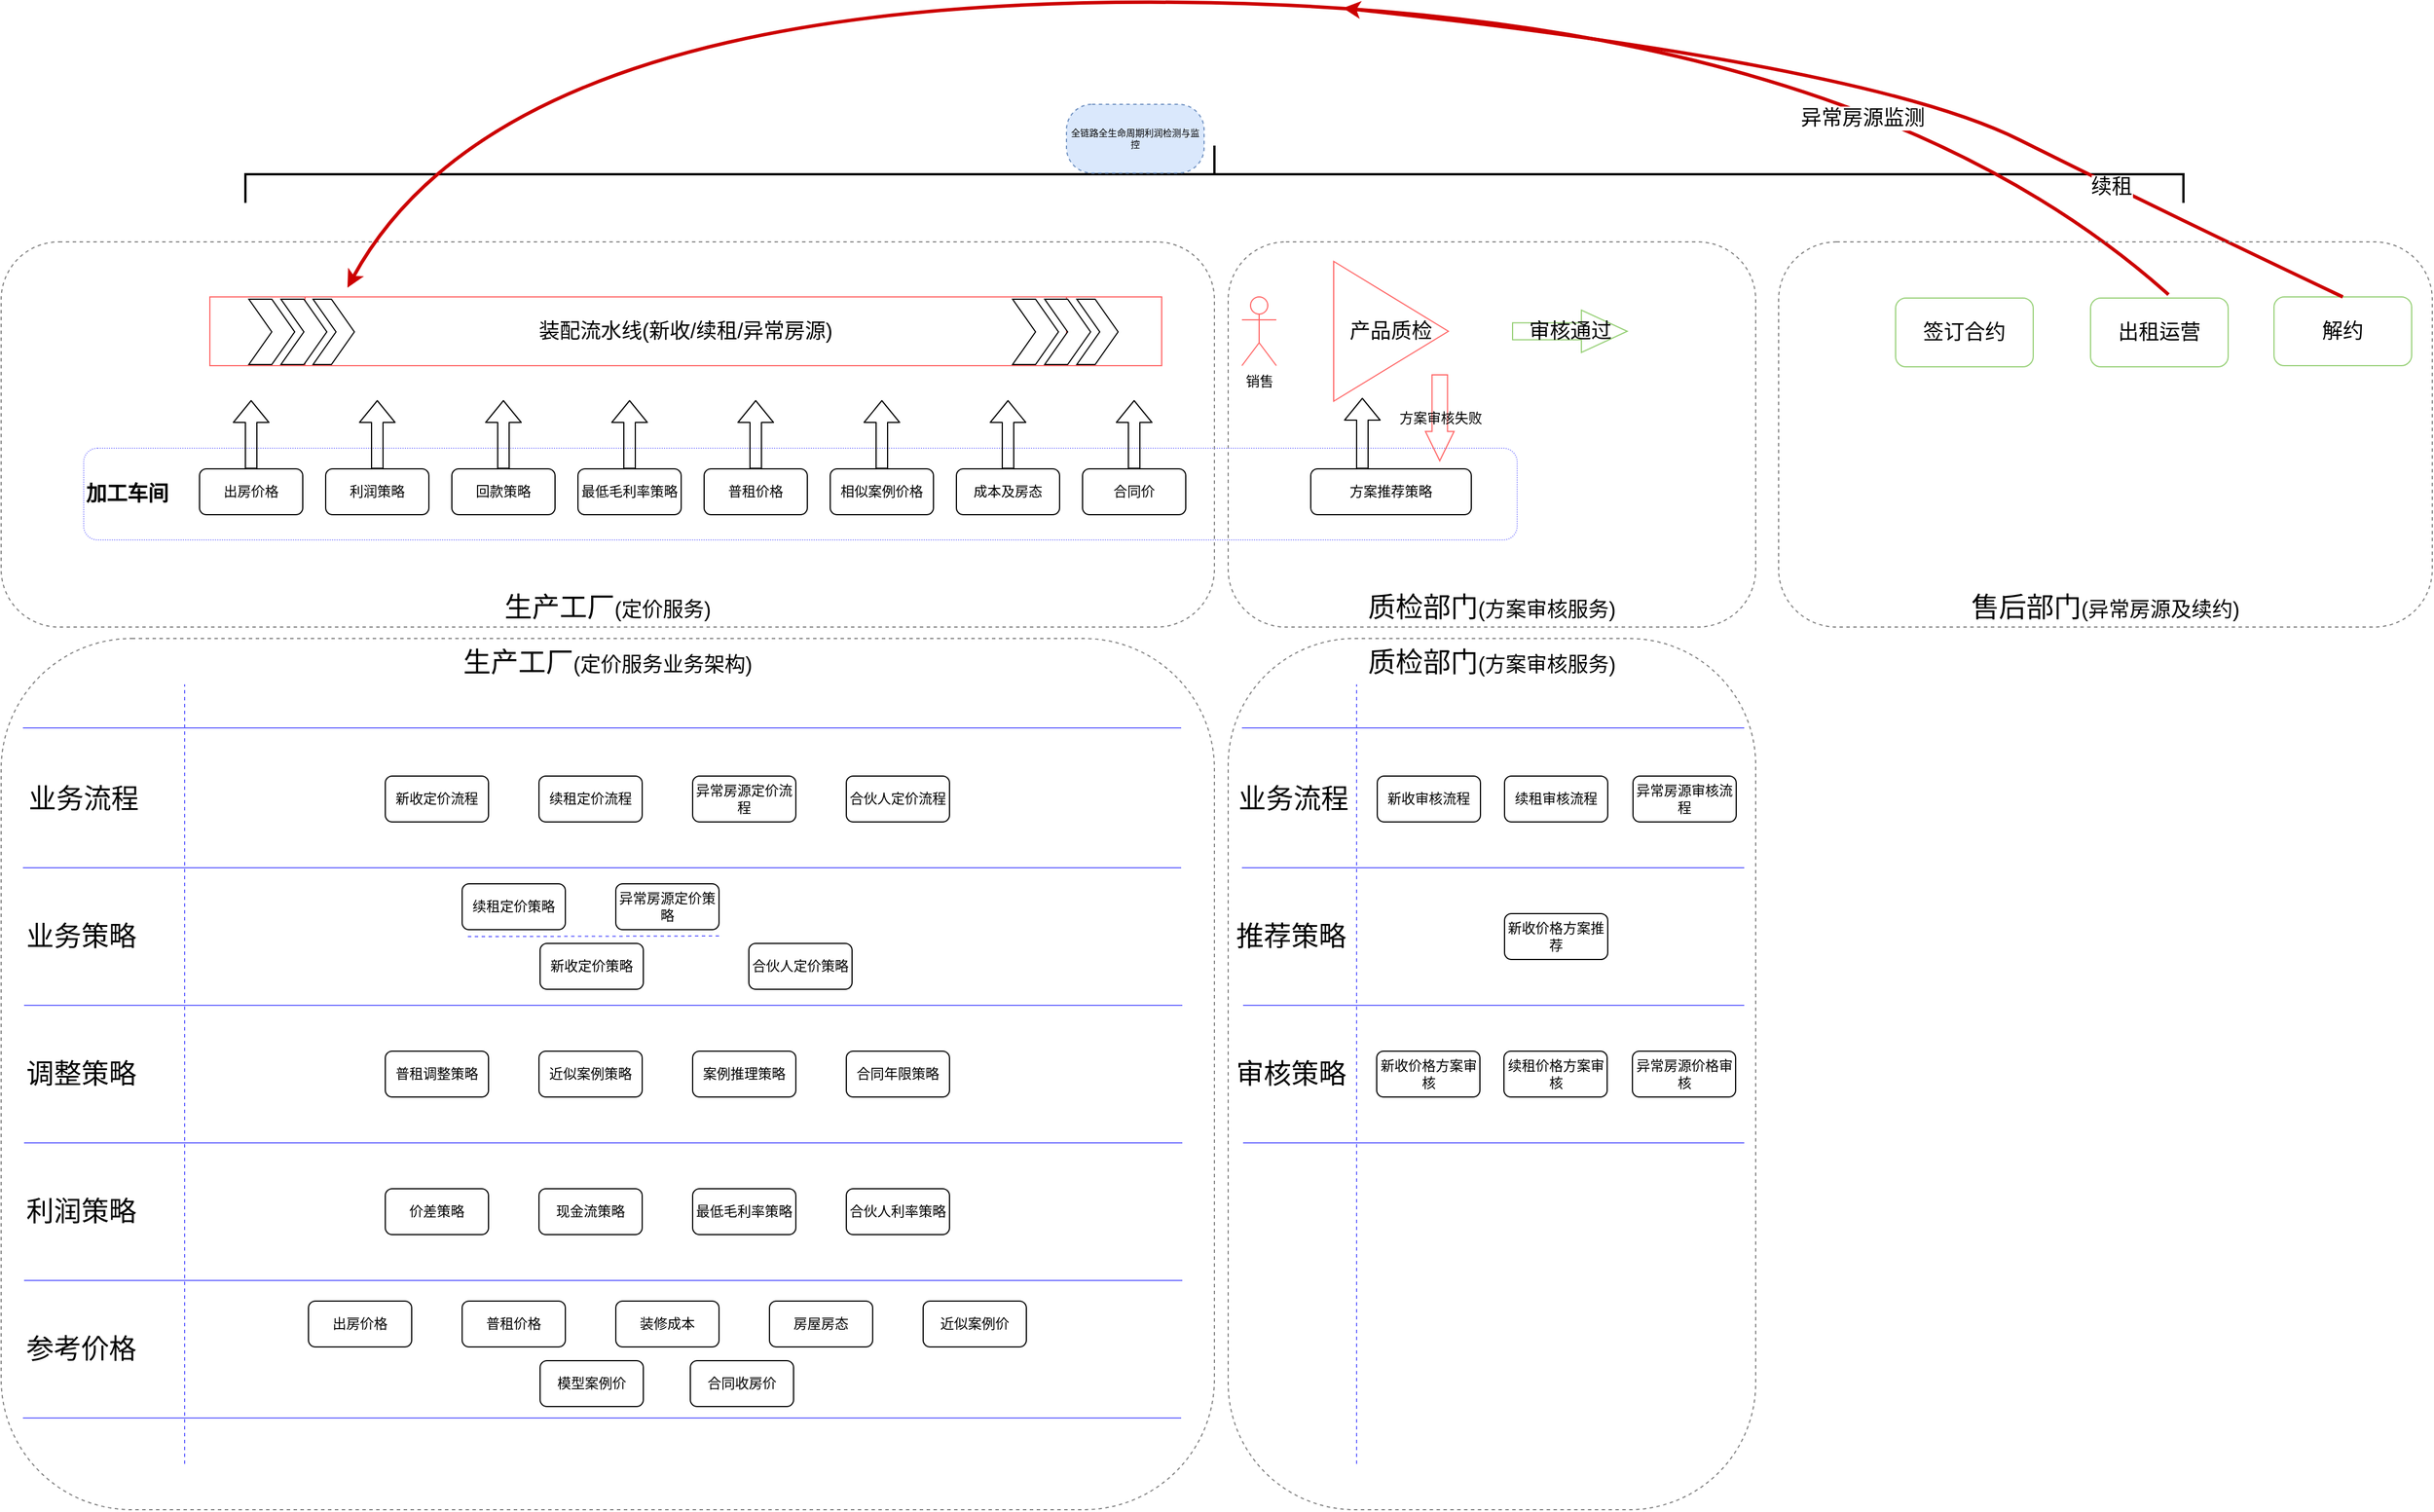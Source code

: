 <mxfile version="12.3.7" type="github" pages="1">
  <diagram id="HB1foXao_2k8xeVR197A" name="Page-1">
    <mxGraphModel dx="1261" dy="727" grid="1" gridSize="10" guides="1" tooltips="1" connect="1" arrows="1" fold="1" page="1" pageScale="1" pageWidth="2339" pageHeight="3300" math="0" shadow="0">
      <root>
        <mxCell id="0"/>
        <mxCell id="1" parent="0"/>
        <mxCell id="-rSRdJJcapElQBQnEtXR-94" value="&lt;div&gt;&lt;font style=&quot;font-size: 24px&quot;&gt;生产工厂&lt;/font&gt;&lt;span style=&quot;font-size: 18px&quot;&gt;(定价服务业务架构)&lt;/span&gt;&lt;/div&gt;" style="rounded=1;whiteSpace=wrap;html=1;strokeColor=#808080;strokeWidth=1;fillColor=none;dashed=1;align=center;verticalAlign=top;" vertex="1" parent="1">
          <mxGeometry x="58" y="1120" width="1058" height="760" as="geometry"/>
        </mxCell>
        <mxCell id="-rSRdJJcapElQBQnEtXR-48" value="&lt;div&gt;&lt;font style=&quot;font-size: 24px&quot;&gt;生产工厂&lt;/font&gt;&lt;span style=&quot;font-size: 18px&quot;&gt;(定价服务)&lt;/span&gt;&lt;/div&gt;" style="rounded=1;whiteSpace=wrap;html=1;strokeColor=#808080;strokeWidth=1;fillColor=none;dashed=1;align=center;verticalAlign=bottom;" vertex="1" parent="1">
          <mxGeometry x="58" y="774" width="1058" height="336" as="geometry"/>
        </mxCell>
        <mxCell id="-rSRdJJcapElQBQnEtXR-54" value="&lt;div&gt;&lt;span style=&quot;font-size: 24px&quot;&gt;质检部门&lt;/span&gt;&lt;span style=&quot;font-size: 18px&quot;&gt;(方案审核服务)&lt;/span&gt;&lt;/div&gt;" style="rounded=1;whiteSpace=wrap;html=1;strokeColor=#808080;strokeWidth=1;fillColor=none;dashed=1;align=center;verticalAlign=bottom;" vertex="1" parent="1">
          <mxGeometry x="1128" y="774" width="460" height="336" as="geometry"/>
        </mxCell>
        <mxCell id="-rSRdJJcapElQBQnEtXR-15" value="&lt;h2&gt;&lt;span&gt;加工车间&lt;/span&gt;&lt;/h2&gt;" style="rounded=1;whiteSpace=wrap;html=1;dashed=1;dashPattern=1 1;strokeWidth=1;strokeColor=#9999FF;fillColor=none;align=left;" vertex="1" parent="1">
          <mxGeometry x="130" y="954" width="1250" height="80" as="geometry"/>
        </mxCell>
        <mxCell id="-rSRdJJcapElQBQnEtXR-1" value="利润策略" style="rounded=1;whiteSpace=wrap;html=1;" vertex="1" parent="1">
          <mxGeometry x="341" y="972" width="90" height="40" as="geometry"/>
        </mxCell>
        <mxCell id="-rSRdJJcapElQBQnEtXR-2" value="回款策略" style="rounded=1;whiteSpace=wrap;html=1;" vertex="1" parent="1">
          <mxGeometry x="451" y="972" width="90" height="40" as="geometry"/>
        </mxCell>
        <mxCell id="-rSRdJJcapElQBQnEtXR-3" value="出房价格" style="rounded=1;whiteSpace=wrap;html=1;" vertex="1" parent="1">
          <mxGeometry x="231" y="972" width="90" height="40" as="geometry"/>
        </mxCell>
        <mxCell id="-rSRdJJcapElQBQnEtXR-4" value="最低毛利率策略" style="rounded=1;whiteSpace=wrap;html=1;" vertex="1" parent="1">
          <mxGeometry x="561" y="972" width="90" height="40" as="geometry"/>
        </mxCell>
        <mxCell id="-rSRdJJcapElQBQnEtXR-5" value="" style="shape=flexArrow;endArrow=classic;html=1;" edge="1" parent="1">
          <mxGeometry width="50" height="50" relative="1" as="geometry">
            <mxPoint x="276" y="972" as="sourcePoint"/>
            <mxPoint x="276" y="912" as="targetPoint"/>
          </mxGeometry>
        </mxCell>
        <mxCell id="-rSRdJJcapElQBQnEtXR-6" value="" style="shape=flexArrow;endArrow=classic;html=1;" edge="1" parent="1">
          <mxGeometry width="50" height="50" relative="1" as="geometry">
            <mxPoint x="386" y="972" as="sourcePoint"/>
            <mxPoint x="386" y="912" as="targetPoint"/>
          </mxGeometry>
        </mxCell>
        <mxCell id="-rSRdJJcapElQBQnEtXR-7" value="" style="shape=flexArrow;endArrow=classic;html=1;" edge="1" parent="1">
          <mxGeometry width="50" height="50" relative="1" as="geometry">
            <mxPoint x="496" y="972" as="sourcePoint"/>
            <mxPoint x="496" y="912" as="targetPoint"/>
          </mxGeometry>
        </mxCell>
        <mxCell id="-rSRdJJcapElQBQnEtXR-8" value="" style="shape=flexArrow;endArrow=classic;html=1;" edge="1" parent="1">
          <mxGeometry width="50" height="50" relative="1" as="geometry">
            <mxPoint x="606" y="972" as="sourcePoint"/>
            <mxPoint x="606" y="912" as="targetPoint"/>
          </mxGeometry>
        </mxCell>
        <mxCell id="-rSRdJJcapElQBQnEtXR-9" value="普租价格" style="rounded=1;whiteSpace=wrap;html=1;" vertex="1" parent="1">
          <mxGeometry x="671" y="972" width="90" height="40" as="geometry"/>
        </mxCell>
        <mxCell id="-rSRdJJcapElQBQnEtXR-10" value="" style="shape=flexArrow;endArrow=classic;html=1;" edge="1" parent="1">
          <mxGeometry width="50" height="50" relative="1" as="geometry">
            <mxPoint x="716" y="972" as="sourcePoint"/>
            <mxPoint x="716" y="912" as="targetPoint"/>
          </mxGeometry>
        </mxCell>
        <mxCell id="-rSRdJJcapElQBQnEtXR-11" value="相似案例价格" style="rounded=1;whiteSpace=wrap;html=1;" vertex="1" parent="1">
          <mxGeometry x="781" y="972" width="90" height="40" as="geometry"/>
        </mxCell>
        <mxCell id="-rSRdJJcapElQBQnEtXR-12" value="" style="shape=flexArrow;endArrow=classic;html=1;" edge="1" parent="1">
          <mxGeometry width="50" height="50" relative="1" as="geometry">
            <mxPoint x="826" y="972" as="sourcePoint"/>
            <mxPoint x="826" y="912" as="targetPoint"/>
          </mxGeometry>
        </mxCell>
        <mxCell id="-rSRdJJcapElQBQnEtXR-13" value="成本及房态" style="rounded=1;whiteSpace=wrap;html=1;" vertex="1" parent="1">
          <mxGeometry x="891" y="972" width="90" height="40" as="geometry"/>
        </mxCell>
        <mxCell id="-rSRdJJcapElQBQnEtXR-14" value="" style="shape=flexArrow;endArrow=classic;html=1;" edge="1" parent="1">
          <mxGeometry width="50" height="50" relative="1" as="geometry">
            <mxPoint x="936" y="972" as="sourcePoint"/>
            <mxPoint x="936" y="912" as="targetPoint"/>
          </mxGeometry>
        </mxCell>
        <mxCell id="-rSRdJJcapElQBQnEtXR-17" value="合同价" style="rounded=1;whiteSpace=wrap;html=1;" vertex="1" parent="1">
          <mxGeometry x="1001" y="972" width="90" height="40" as="geometry"/>
        </mxCell>
        <mxCell id="-rSRdJJcapElQBQnEtXR-18" value="" style="shape=flexArrow;endArrow=classic;html=1;" edge="1" parent="1">
          <mxGeometry width="50" height="50" relative="1" as="geometry">
            <mxPoint x="1046" y="972" as="sourcePoint"/>
            <mxPoint x="1046" y="912" as="targetPoint"/>
          </mxGeometry>
        </mxCell>
        <mxCell id="-rSRdJJcapElQBQnEtXR-19" value="&lt;font style=&quot;font-size: 18px&quot;&gt;装配流水线(新收/续租/异常房源)&lt;/font&gt;" style="shape=process;whiteSpace=wrap;html=1;backgroundOutline=1;strokeColor=#FF6666;strokeWidth=1;fillColor=none;" vertex="1" parent="1">
          <mxGeometry x="240" y="822" width="830" height="60" as="geometry"/>
        </mxCell>
        <mxCell id="-rSRdJJcapElQBQnEtXR-21" value="" style="swimlane;childLayout=stackLayout;horizontal=1;fillColor=none;horizontalStack=1;resizeParent=1;resizeParentMax=0;resizeLast=0;collapsible=0;strokeColor=none;stackBorder=10;stackSpacing=-12;resizable=1;align=center;points=[];fontColor=#000000;" vertex="1" parent="1">
          <mxGeometry x="264" y="791" width="112" height="100" as="geometry"/>
        </mxCell>
        <mxCell id="-rSRdJJcapElQBQnEtXR-22" value="" style="shape=step;perimeter=stepPerimeter;fixedSize=1;points=[];" vertex="1" parent="-rSRdJJcapElQBQnEtXR-21">
          <mxGeometry x="10" y="33" width="40" height="57" as="geometry"/>
        </mxCell>
        <mxCell id="-rSRdJJcapElQBQnEtXR-23" value="" style="shape=step;perimeter=stepPerimeter;fixedSize=1;points=[];size=20;" vertex="1" parent="-rSRdJJcapElQBQnEtXR-21">
          <mxGeometry x="38" y="33" width="40" height="57" as="geometry"/>
        </mxCell>
        <mxCell id="-rSRdJJcapElQBQnEtXR-24" value="" style="shape=step;perimeter=stepPerimeter;fixedSize=1;points=[];" vertex="1" parent="-rSRdJJcapElQBQnEtXR-21">
          <mxGeometry x="66" y="33" width="36" height="57" as="geometry"/>
        </mxCell>
        <mxCell id="-rSRdJJcapElQBQnEtXR-25" value="" style="swimlane;childLayout=stackLayout;horizontal=1;fillColor=none;horizontalStack=1;resizeParent=1;resizeParentMax=0;resizeLast=0;collapsible=0;strokeColor=none;stackBorder=10;stackSpacing=-12;resizable=1;align=center;points=[];fontColor=#000000;" vertex="1" parent="1">
          <mxGeometry x="930" y="791" width="112" height="100" as="geometry"/>
        </mxCell>
        <mxCell id="-rSRdJJcapElQBQnEtXR-26" value="" style="shape=step;perimeter=stepPerimeter;fixedSize=1;points=[];" vertex="1" parent="-rSRdJJcapElQBQnEtXR-25">
          <mxGeometry x="10" y="33" width="40" height="57" as="geometry"/>
        </mxCell>
        <mxCell id="-rSRdJJcapElQBQnEtXR-27" value="" style="shape=step;perimeter=stepPerimeter;fixedSize=1;points=[];size=20;" vertex="1" parent="-rSRdJJcapElQBQnEtXR-25">
          <mxGeometry x="38" y="33" width="40" height="57" as="geometry"/>
        </mxCell>
        <mxCell id="-rSRdJJcapElQBQnEtXR-28" value="" style="shape=step;perimeter=stepPerimeter;fixedSize=1;points=[];" vertex="1" parent="-rSRdJJcapElQBQnEtXR-25">
          <mxGeometry x="66" y="33" width="36" height="57" as="geometry"/>
        </mxCell>
        <mxCell id="-rSRdJJcapElQBQnEtXR-29" value="&lt;font style=&quot;font-size: 18px&quot;&gt;产品质检&lt;br&gt;&lt;/font&gt;" style="triangle;whiteSpace=wrap;html=1;strokeColor=#FF6666;strokeWidth=1;fillColor=none;" vertex="1" parent="1">
          <mxGeometry x="1220" y="791" width="100" height="122" as="geometry"/>
        </mxCell>
        <mxCell id="-rSRdJJcapElQBQnEtXR-32" value="销售" style="shape=umlActor;verticalLabelPosition=bottom;labelBackgroundColor=#ffffff;verticalAlign=top;html=1;strokeColor=#FF6666;strokeWidth=1;fillColor=none;" vertex="1" parent="1">
          <mxGeometry x="1140" y="822" width="30" height="60" as="geometry"/>
        </mxCell>
        <mxCell id="-rSRdJJcapElQBQnEtXR-33" value="方案推荐策略" style="rounded=1;whiteSpace=wrap;html=1;" vertex="1" parent="1">
          <mxGeometry x="1200" y="972" width="140" height="40" as="geometry"/>
        </mxCell>
        <mxCell id="-rSRdJJcapElQBQnEtXR-34" value="" style="shape=flexArrow;endArrow=classic;html=1;" edge="1" parent="1">
          <mxGeometry width="50" height="50" relative="1" as="geometry">
            <mxPoint x="1245" y="972" as="sourcePoint"/>
            <mxPoint x="1245" y="910" as="targetPoint"/>
          </mxGeometry>
        </mxCell>
        <mxCell id="-rSRdJJcapElQBQnEtXR-36" value="方案审核失败" style="html=1;shadow=0;dashed=0;align=center;verticalAlign=middle;shape=mxgraph.arrows2.arrow;dy=0.46;dx=25.67;direction=south;notch=0;strokeColor=#FF6666;strokeWidth=1;fillColor=none;" vertex="1" parent="1">
          <mxGeometry x="1300" y="890" width="25" height="75" as="geometry"/>
        </mxCell>
        <mxCell id="-rSRdJJcapElQBQnEtXR-37" value="&lt;font style=&quot;font-size: 18px&quot;&gt;审核通过&lt;/font&gt;" style="html=1;shadow=0;dashed=0;align=center;verticalAlign=middle;shape=mxgraph.arrows2.arrow;dy=0.6;dx=40;notch=0;strokeColor=#97D077;strokeWidth=1;fillColor=none;" vertex="1" parent="1">
          <mxGeometry x="1376" y="833.5" width="100" height="37" as="geometry"/>
        </mxCell>
        <mxCell id="-rSRdJJcapElQBQnEtXR-38" value="&lt;font style=&quot;font-size: 18px&quot;&gt;签订合约&lt;/font&gt;" style="rounded=1;whiteSpace=wrap;html=1;strokeColor=#97D077;strokeWidth=1;fillColor=none;" vertex="1" parent="1">
          <mxGeometry x="1710" y="823" width="120" height="60" as="geometry"/>
        </mxCell>
        <mxCell id="-rSRdJJcapElQBQnEtXR-39" value="&lt;font style=&quot;font-size: 18px&quot;&gt;出租运营&lt;/font&gt;" style="rounded=1;whiteSpace=wrap;html=1;strokeColor=#97D077;strokeWidth=1;fillColor=none;" vertex="1" parent="1">
          <mxGeometry x="1880" y="823" width="120" height="60" as="geometry"/>
        </mxCell>
        <mxCell id="-rSRdJJcapElQBQnEtXR-40" value="&lt;font style=&quot;font-size: 18px&quot;&gt;解约&lt;/font&gt;" style="rounded=1;whiteSpace=wrap;html=1;strokeColor=#97D077;strokeWidth=1;fillColor=none;" vertex="1" parent="1">
          <mxGeometry x="2040" y="822" width="120" height="60" as="geometry"/>
        </mxCell>
        <mxCell id="-rSRdJJcapElQBQnEtXR-41" value="" style="strokeWidth=2;html=1;shape=mxgraph.flowchart.annotation_2;align=center;labelPosition=center;pointerEvents=1;fillColor=none;rotation=90;verticalLabelPosition=middle;verticalAlign=middle;" vertex="1" parent="1">
          <mxGeometry x="1091" y="-130" width="50" height="1690" as="geometry"/>
        </mxCell>
        <mxCell id="-rSRdJJcapElQBQnEtXR-44" value="" style="curved=1;endArrow=classic;html=1;entryX=0.857;entryY=0.23;entryDx=0;entryDy=0;entryPerimeter=0;strokeWidth=3;strokeColor=#CC0000;" edge="1" parent="1" target="-rSRdJJcapElQBQnEtXR-21">
          <mxGeometry width="50" height="50" relative="1" as="geometry">
            <mxPoint x="1948" y="820" as="sourcePoint"/>
            <mxPoint x="228" y="780" as="targetPoint"/>
            <Array as="points">
              <mxPoint x="1668" y="570"/>
              <mxPoint x="498" y="560"/>
            </Array>
          </mxGeometry>
        </mxCell>
        <mxCell id="-rSRdJJcapElQBQnEtXR-45" value="&lt;font style=&quot;font-size: 18px&quot;&gt;异常房源监测&lt;/font&gt;" style="text;html=1;align=center;verticalAlign=middle;resizable=0;points=[];;labelBackgroundColor=#ffffff;" vertex="1" connectable="0" parent="-rSRdJJcapElQBQnEtXR-44">
          <mxGeometry x="-0.001" y="3" relative="1" as="geometry">
            <mxPoint x="554" y="97" as="offset"/>
          </mxGeometry>
        </mxCell>
        <mxCell id="-rSRdJJcapElQBQnEtXR-46" value="" style="curved=1;endArrow=classic;html=1;strokeColor=#CC0000;strokeWidth=3;exitX=0.5;exitY=0;exitDx=0;exitDy=0;" edge="1" parent="1" source="-rSRdJJcapElQBQnEtXR-40">
          <mxGeometry width="50" height="50" relative="1" as="geometry">
            <mxPoint x="1898" y="750" as="sourcePoint"/>
            <mxPoint x="1228" y="570" as="targetPoint"/>
            <Array as="points">
              <mxPoint x="1948" y="750"/>
              <mxPoint x="1688" y="620"/>
            </Array>
          </mxGeometry>
        </mxCell>
        <mxCell id="-rSRdJJcapElQBQnEtXR-47" value="&lt;font style=&quot;font-size: 18px&quot;&gt;续租&lt;/font&gt;" style="text;html=1;align=center;verticalAlign=middle;resizable=0;points=[];;labelBackgroundColor=#ffffff;" vertex="1" connectable="0" parent="-rSRdJJcapElQBQnEtXR-46">
          <mxGeometry x="-0.512" y="1" relative="1" as="geometry">
            <mxPoint x="1" as="offset"/>
          </mxGeometry>
        </mxCell>
        <mxCell id="-rSRdJJcapElQBQnEtXR-55" value="&lt;div&gt;&lt;span style=&quot;font-size: 24px&quot;&gt;售后部门&lt;/span&gt;&lt;span style=&quot;font-size: 18px&quot;&gt;(异常房源及续约)&lt;/span&gt;&lt;/div&gt;" style="rounded=1;whiteSpace=wrap;html=1;strokeColor=#808080;strokeWidth=1;fillColor=none;dashed=1;align=center;verticalAlign=bottom;" vertex="1" parent="1">
          <mxGeometry x="1608" y="774" width="570" height="336" as="geometry"/>
        </mxCell>
        <mxCell id="-rSRdJJcapElQBQnEtXR-56" value="" style="endArrow=none;html=1;strokeColor=#6666FF;strokeWidth=1;fontSize=2;" edge="1" parent="1">
          <mxGeometry width="50" height="50" relative="1" as="geometry">
            <mxPoint x="77" y="1198" as="sourcePoint"/>
            <mxPoint x="1087" y="1198" as="targetPoint"/>
          </mxGeometry>
        </mxCell>
        <mxCell id="-rSRdJJcapElQBQnEtXR-57" value="" style="endArrow=none;html=1;strokeColor=#6666FF;strokeWidth=1;fontSize=2;" edge="1" parent="1">
          <mxGeometry width="50" height="50" relative="1" as="geometry">
            <mxPoint x="77" y="1320" as="sourcePoint"/>
            <mxPoint x="1087" y="1320" as="targetPoint"/>
          </mxGeometry>
        </mxCell>
        <mxCell id="-rSRdJJcapElQBQnEtXR-58" value="" style="endArrow=none;html=1;strokeColor=#6666FF;strokeWidth=1;fontSize=2;" edge="1" parent="1">
          <mxGeometry width="50" height="50" relative="1" as="geometry">
            <mxPoint x="78" y="1440" as="sourcePoint"/>
            <mxPoint x="1088" y="1440" as="targetPoint"/>
          </mxGeometry>
        </mxCell>
        <mxCell id="-rSRdJJcapElQBQnEtXR-59" value="" style="endArrow=none;html=1;strokeColor=#6666FF;strokeWidth=1;fontSize=2;" edge="1" parent="1">
          <mxGeometry width="50" height="50" relative="1" as="geometry">
            <mxPoint x="78" y="1560" as="sourcePoint"/>
            <mxPoint x="1088" y="1560" as="targetPoint"/>
          </mxGeometry>
        </mxCell>
        <mxCell id="-rSRdJJcapElQBQnEtXR-60" value="" style="endArrow=none;html=1;strokeColor=#6666FF;strokeWidth=1;fontSize=2;" edge="1" parent="1">
          <mxGeometry width="50" height="50" relative="1" as="geometry">
            <mxPoint x="78" y="1680" as="sourcePoint"/>
            <mxPoint x="1088" y="1680" as="targetPoint"/>
          </mxGeometry>
        </mxCell>
        <mxCell id="-rSRdJJcapElQBQnEtXR-61" value="" style="endArrow=none;html=1;strokeColor=#6666FF;strokeWidth=1;fontSize=2;" edge="1" parent="1">
          <mxGeometry width="50" height="50" relative="1" as="geometry">
            <mxPoint x="77" y="1800" as="sourcePoint"/>
            <mxPoint x="1087" y="1800" as="targetPoint"/>
          </mxGeometry>
        </mxCell>
        <mxCell id="-rSRdJJcapElQBQnEtXR-64" value="" style="endArrow=none;dashed=1;html=1;strokeColor=#6666FF;strokeWidth=1;fontSize=2;" edge="1" parent="1">
          <mxGeometry width="50" height="50" relative="1" as="geometry">
            <mxPoint x="218" y="1840" as="sourcePoint"/>
            <mxPoint x="218" y="1160" as="targetPoint"/>
          </mxGeometry>
        </mxCell>
        <mxCell id="-rSRdJJcapElQBQnEtXR-65" value="出房价格" style="rounded=1;whiteSpace=wrap;html=1;" vertex="1" parent="1">
          <mxGeometry x="326" y="1698" width="90" height="40" as="geometry"/>
        </mxCell>
        <mxCell id="-rSRdJJcapElQBQnEtXR-66" value="普租价格" style="rounded=1;whiteSpace=wrap;html=1;" vertex="1" parent="1">
          <mxGeometry x="460" y="1698" width="90" height="40" as="geometry"/>
        </mxCell>
        <mxCell id="-rSRdJJcapElQBQnEtXR-67" value="装修成本" style="rounded=1;whiteSpace=wrap;html=1;" vertex="1" parent="1">
          <mxGeometry x="594" y="1698" width="90" height="40" as="geometry"/>
        </mxCell>
        <mxCell id="-rSRdJJcapElQBQnEtXR-68" value="房屋房态" style="rounded=1;whiteSpace=wrap;html=1;" vertex="1" parent="1">
          <mxGeometry x="728" y="1698" width="90" height="40" as="geometry"/>
        </mxCell>
        <mxCell id="-rSRdJJcapElQBQnEtXR-69" value="近似案例价" style="rounded=1;whiteSpace=wrap;html=1;" vertex="1" parent="1">
          <mxGeometry x="862" y="1698" width="90" height="40" as="geometry"/>
        </mxCell>
        <mxCell id="-rSRdJJcapElQBQnEtXR-70" value="模型案例价" style="rounded=1;whiteSpace=wrap;html=1;" vertex="1" parent="1">
          <mxGeometry x="528" y="1750" width="90" height="40" as="geometry"/>
        </mxCell>
        <mxCell id="-rSRdJJcapElQBQnEtXR-71" value="合同收房价" style="rounded=1;whiteSpace=wrap;html=1;" vertex="1" parent="1">
          <mxGeometry x="659" y="1750" width="90" height="40" as="geometry"/>
        </mxCell>
        <mxCell id="-rSRdJJcapElQBQnEtXR-72" value="&lt;font style=&quot;font-size: 24px&quot;&gt;参考价格&lt;/font&gt;" style="text;html=1;strokeColor=none;fillColor=none;align=center;verticalAlign=middle;whiteSpace=wrap;rounded=0;dashed=1;fontSize=8;" vertex="1" parent="1">
          <mxGeometry x="78" y="1730" width="100" height="20" as="geometry"/>
        </mxCell>
        <mxCell id="-rSRdJJcapElQBQnEtXR-73" value="&lt;font style=&quot;font-size: 24px&quot;&gt;利润策略&lt;/font&gt;" style="text;html=1;strokeColor=none;fillColor=none;align=center;verticalAlign=middle;whiteSpace=wrap;rounded=0;dashed=1;fontSize=8;" vertex="1" parent="1">
          <mxGeometry x="78" y="1610" width="100" height="20" as="geometry"/>
        </mxCell>
        <mxCell id="-rSRdJJcapElQBQnEtXR-74" value="&lt;font style=&quot;font-size: 24px&quot;&gt;调整策略&lt;/font&gt;" style="text;html=1;strokeColor=none;fillColor=none;align=center;verticalAlign=middle;whiteSpace=wrap;rounded=0;dashed=1;fontSize=8;" vertex="1" parent="1">
          <mxGeometry x="78" y="1490" width="100" height="20" as="geometry"/>
        </mxCell>
        <mxCell id="-rSRdJJcapElQBQnEtXR-75" value="&lt;font style=&quot;font-size: 24px&quot;&gt;业务策略&lt;/font&gt;" style="text;html=1;strokeColor=none;fillColor=none;align=center;verticalAlign=middle;whiteSpace=wrap;rounded=0;dashed=1;fontSize=8;" vertex="1" parent="1">
          <mxGeometry x="78" y="1370" width="100" height="20" as="geometry"/>
        </mxCell>
        <mxCell id="-rSRdJJcapElQBQnEtXR-76" value="&lt;font style=&quot;font-size: 24px&quot;&gt;业务流程&lt;/font&gt;" style="text;html=1;strokeColor=none;fillColor=none;align=center;verticalAlign=middle;whiteSpace=wrap;rounded=0;dashed=1;fontSize=8;" vertex="1" parent="1">
          <mxGeometry x="80" y="1250" width="100" height="20" as="geometry"/>
        </mxCell>
        <mxCell id="-rSRdJJcapElQBQnEtXR-77" value="价差策略" style="rounded=1;whiteSpace=wrap;html=1;" vertex="1" parent="1">
          <mxGeometry x="393" y="1600" width="90" height="40" as="geometry"/>
        </mxCell>
        <mxCell id="-rSRdJJcapElQBQnEtXR-78" value="现金流策略" style="rounded=1;whiteSpace=wrap;html=1;" vertex="1" parent="1">
          <mxGeometry x="527" y="1600" width="90" height="40" as="geometry"/>
        </mxCell>
        <mxCell id="-rSRdJJcapElQBQnEtXR-79" value="最低毛利率策略" style="rounded=1;whiteSpace=wrap;html=1;" vertex="1" parent="1">
          <mxGeometry x="661" y="1600" width="90" height="40" as="geometry"/>
        </mxCell>
        <mxCell id="-rSRdJJcapElQBQnEtXR-80" value="合伙人利率策略" style="rounded=1;whiteSpace=wrap;html=1;" vertex="1" parent="1">
          <mxGeometry x="795" y="1600" width="90" height="40" as="geometry"/>
        </mxCell>
        <mxCell id="-rSRdJJcapElQBQnEtXR-82" value="新收定价流程" style="rounded=1;whiteSpace=wrap;html=1;" vertex="1" parent="1">
          <mxGeometry x="393" y="1240" width="90" height="40" as="geometry"/>
        </mxCell>
        <mxCell id="-rSRdJJcapElQBQnEtXR-83" value="续租定价流程" style="rounded=1;whiteSpace=wrap;html=1;" vertex="1" parent="1">
          <mxGeometry x="527" y="1240" width="90" height="40" as="geometry"/>
        </mxCell>
        <mxCell id="-rSRdJJcapElQBQnEtXR-84" value="异常房源定价流程" style="rounded=1;whiteSpace=wrap;html=1;" vertex="1" parent="1">
          <mxGeometry x="661" y="1240" width="90" height="40" as="geometry"/>
        </mxCell>
        <mxCell id="-rSRdJJcapElQBQnEtXR-85" value="合伙人定价流程" style="rounded=1;whiteSpace=wrap;html=1;" vertex="1" parent="1">
          <mxGeometry x="795" y="1240" width="90" height="40" as="geometry"/>
        </mxCell>
        <mxCell id="-rSRdJJcapElQBQnEtXR-87" value="续租定价策略" style="rounded=1;whiteSpace=wrap;html=1;" vertex="1" parent="1">
          <mxGeometry x="460" y="1334" width="90" height="40" as="geometry"/>
        </mxCell>
        <mxCell id="-rSRdJJcapElQBQnEtXR-88" value="异常房源定价策略" style="rounded=1;whiteSpace=wrap;html=1;" vertex="1" parent="1">
          <mxGeometry x="594" y="1334" width="90" height="40" as="geometry"/>
        </mxCell>
        <mxCell id="-rSRdJJcapElQBQnEtXR-91" value="新收定价策略" style="rounded=1;whiteSpace=wrap;html=1;" vertex="1" parent="1">
          <mxGeometry x="528" y="1386" width="90" height="40" as="geometry"/>
        </mxCell>
        <mxCell id="-rSRdJJcapElQBQnEtXR-92" value="合伙人定价策略" style="rounded=1;whiteSpace=wrap;html=1;" vertex="1" parent="1">
          <mxGeometry x="710" y="1386" width="90" height="40" as="geometry"/>
        </mxCell>
        <mxCell id="-rSRdJJcapElQBQnEtXR-93" value="" style="endArrow=none;dashed=1;html=1;strokeColor=#6666FF;strokeWidth=1;fontSize=8;" edge="1" parent="1">
          <mxGeometry width="50" height="50" relative="1" as="geometry">
            <mxPoint x="465" y="1380" as="sourcePoint"/>
            <mxPoint x="685.5" y="1379.5" as="targetPoint"/>
          </mxGeometry>
        </mxCell>
        <mxCell id="-rSRdJJcapElQBQnEtXR-95" value="普租调整策略" style="rounded=1;whiteSpace=wrap;html=1;" vertex="1" parent="1">
          <mxGeometry x="393" y="1480" width="90" height="40" as="geometry"/>
        </mxCell>
        <mxCell id="-rSRdJJcapElQBQnEtXR-96" value="近似案例策略" style="rounded=1;whiteSpace=wrap;html=1;" vertex="1" parent="1">
          <mxGeometry x="527" y="1480" width="90" height="40" as="geometry"/>
        </mxCell>
        <mxCell id="-rSRdJJcapElQBQnEtXR-97" value="案例推理策略" style="rounded=1;whiteSpace=wrap;html=1;" vertex="1" parent="1">
          <mxGeometry x="661" y="1480" width="90" height="40" as="geometry"/>
        </mxCell>
        <mxCell id="-rSRdJJcapElQBQnEtXR-98" value="合同年限策略" style="rounded=1;whiteSpace=wrap;html=1;" vertex="1" parent="1">
          <mxGeometry x="795" y="1480" width="90" height="40" as="geometry"/>
        </mxCell>
        <mxCell id="-rSRdJJcapElQBQnEtXR-101" value="全链路全生命周期利润检测与监控" style="rounded=1;whiteSpace=wrap;html=1;dashed=1;strokeColor=#6c8ebf;strokeWidth=1;fillColor=#dae8fc;fontSize=8;align=center;arcSize=37;" vertex="1" parent="1">
          <mxGeometry x="987" y="654" width="120" height="60" as="geometry"/>
        </mxCell>
        <mxCell id="-rSRdJJcapElQBQnEtXR-102" value="&lt;div&gt;&lt;span style=&quot;font-size: 24px&quot;&gt;质检部门&lt;/span&gt;&lt;span style=&quot;font-size: 18px&quot;&gt;(方案审核服务)&lt;/span&gt;&lt;/div&gt;" style="rounded=1;whiteSpace=wrap;html=1;strokeColor=#808080;strokeWidth=1;fillColor=none;dashed=1;align=center;verticalAlign=top;arcSize=24;" vertex="1" parent="1">
          <mxGeometry x="1128" y="1120" width="460" height="760" as="geometry"/>
        </mxCell>
        <mxCell id="-rSRdJJcapElQBQnEtXR-103" value="" style="endArrow=none;html=1;strokeColor=#6666FF;strokeWidth=1;fontSize=2;" edge="1" parent="1">
          <mxGeometry width="50" height="50" relative="1" as="geometry">
            <mxPoint x="1140" y="1198" as="sourcePoint"/>
            <mxPoint x="1578" y="1198" as="targetPoint"/>
          </mxGeometry>
        </mxCell>
        <mxCell id="-rSRdJJcapElQBQnEtXR-104" value="" style="endArrow=none;html=1;strokeColor=#6666FF;strokeWidth=1;fontSize=2;" edge="1" parent="1">
          <mxGeometry width="50" height="50" relative="1" as="geometry">
            <mxPoint x="1140" y="1320" as="sourcePoint"/>
            <mxPoint x="1578" y="1320" as="targetPoint"/>
          </mxGeometry>
        </mxCell>
        <mxCell id="-rSRdJJcapElQBQnEtXR-105" value="" style="endArrow=none;html=1;strokeColor=#6666FF;strokeWidth=1;fontSize=2;" edge="1" parent="1">
          <mxGeometry width="50" height="50" relative="1" as="geometry">
            <mxPoint x="1141" y="1440" as="sourcePoint"/>
            <mxPoint x="1578" y="1440" as="targetPoint"/>
          </mxGeometry>
        </mxCell>
        <mxCell id="-rSRdJJcapElQBQnEtXR-106" value="" style="endArrow=none;html=1;strokeColor=#6666FF;strokeWidth=1;fontSize=2;" edge="1" parent="1">
          <mxGeometry width="50" height="50" relative="1" as="geometry">
            <mxPoint x="1141" y="1560" as="sourcePoint"/>
            <mxPoint x="1578" y="1560" as="targetPoint"/>
          </mxGeometry>
        </mxCell>
        <mxCell id="-rSRdJJcapElQBQnEtXR-107" value="" style="endArrow=none;dashed=1;html=1;strokeColor=#6666FF;strokeWidth=1;fontSize=2;" edge="1" parent="1">
          <mxGeometry width="50" height="50" relative="1" as="geometry">
            <mxPoint x="1240" y="1840" as="sourcePoint"/>
            <mxPoint x="1240" y="1160" as="targetPoint"/>
          </mxGeometry>
        </mxCell>
        <mxCell id="-rSRdJJcapElQBQnEtXR-108" value="&lt;font style=&quot;font-size: 24px&quot;&gt;审核策略&lt;/font&gt;" style="text;html=1;strokeColor=none;fillColor=none;align=center;verticalAlign=middle;whiteSpace=wrap;rounded=0;dashed=1;fontSize=8;" vertex="1" parent="1">
          <mxGeometry x="1133" y="1490" width="100" height="20" as="geometry"/>
        </mxCell>
        <mxCell id="-rSRdJJcapElQBQnEtXR-109" value="&lt;font style=&quot;font-size: 24px&quot;&gt;推荐策略&lt;/font&gt;" style="text;html=1;strokeColor=none;fillColor=none;align=center;verticalAlign=middle;whiteSpace=wrap;rounded=0;dashed=1;fontSize=8;" vertex="1" parent="1">
          <mxGeometry x="1133" y="1370" width="100" height="20" as="geometry"/>
        </mxCell>
        <mxCell id="-rSRdJJcapElQBQnEtXR-110" value="&lt;font style=&quot;font-size: 24px&quot;&gt;业务流程&lt;/font&gt;" style="text;html=1;strokeColor=none;fillColor=none;align=center;verticalAlign=middle;whiteSpace=wrap;rounded=0;dashed=1;fontSize=8;" vertex="1" parent="1">
          <mxGeometry x="1135" y="1250" width="100" height="20" as="geometry"/>
        </mxCell>
        <mxCell id="-rSRdJJcapElQBQnEtXR-111" value="新收审核流程" style="rounded=1;whiteSpace=wrap;html=1;" vertex="1" parent="1">
          <mxGeometry x="1258" y="1240" width="90" height="40" as="geometry"/>
        </mxCell>
        <mxCell id="-rSRdJJcapElQBQnEtXR-112" value="续租审核流程" style="rounded=1;whiteSpace=wrap;html=1;" vertex="1" parent="1">
          <mxGeometry x="1369" y="1240" width="90" height="40" as="geometry"/>
        </mxCell>
        <mxCell id="-rSRdJJcapElQBQnEtXR-113" value="异常房源审核流程" style="rounded=1;whiteSpace=wrap;html=1;" vertex="1" parent="1">
          <mxGeometry x="1481" y="1240" width="90" height="40" as="geometry"/>
        </mxCell>
        <mxCell id="-rSRdJJcapElQBQnEtXR-115" value="新收价格方案审核" style="rounded=1;whiteSpace=wrap;html=1;" vertex="1" parent="1">
          <mxGeometry x="1257.5" y="1480" width="90" height="40" as="geometry"/>
        </mxCell>
        <mxCell id="-rSRdJJcapElQBQnEtXR-116" value="续租价格方案审核" style="rounded=1;whiteSpace=wrap;html=1;" vertex="1" parent="1">
          <mxGeometry x="1368.5" y="1480" width="90" height="40" as="geometry"/>
        </mxCell>
        <mxCell id="-rSRdJJcapElQBQnEtXR-117" value="异常房源价格审核" style="rounded=1;whiteSpace=wrap;html=1;" vertex="1" parent="1">
          <mxGeometry x="1480.5" y="1480" width="90" height="40" as="geometry"/>
        </mxCell>
        <mxCell id="-rSRdJJcapElQBQnEtXR-118" value="新收价格方案推荐" style="rounded=1;whiteSpace=wrap;html=1;" vertex="1" parent="1">
          <mxGeometry x="1369" y="1360" width="90" height="40" as="geometry"/>
        </mxCell>
      </root>
    </mxGraphModel>
  </diagram>
</mxfile>
